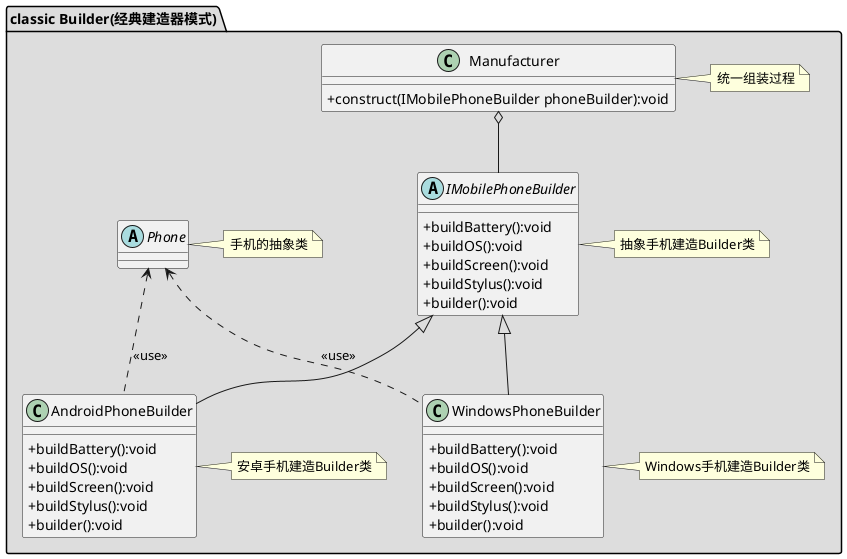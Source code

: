 @startuml
skinparam classAttributeIconSize 0

package "classic Builder(经典建造器模式)" #DDDDDD {
    abstract class IMobilePhoneBuilder
    {
    +buildBattery():void
    +buildOS():void
    +buildScreen():void
    +buildStylus():void
    +builder():void
    }
    note right: 抽象手机建造Builder类

    class AndroidPhoneBuilder
    {
    +buildBattery():void
    +buildOS():void
    +buildScreen():void
    +buildStylus():void
    +builder():void
    }
    note right: 安卓手机建造Builder类

    class WindowsPhoneBuilder
    {
    +buildBattery():void
    +buildOS():void
    +buildScreen():void
    +buildStylus():void
    +builder():void
    }
    note right: Windows手机建造Builder类
    
    class Manufacturer
    {
    +construct(IMobilePhoneBuilder phoneBuilder):void
    }
    note right: 统一组装过程

    abstract class Phone
    note right:手机的抽象类

    Manufacturer o-- IMobilePhoneBuilder
    IMobilePhoneBuilder <|-- AndroidPhoneBuilder
    IMobilePhoneBuilder <|-- WindowsPhoneBuilder
    Phone <.. AndroidPhoneBuilder:<<use>>
    Phone <.. WindowsPhoneBuilder:<<use>>
}
@enduml
